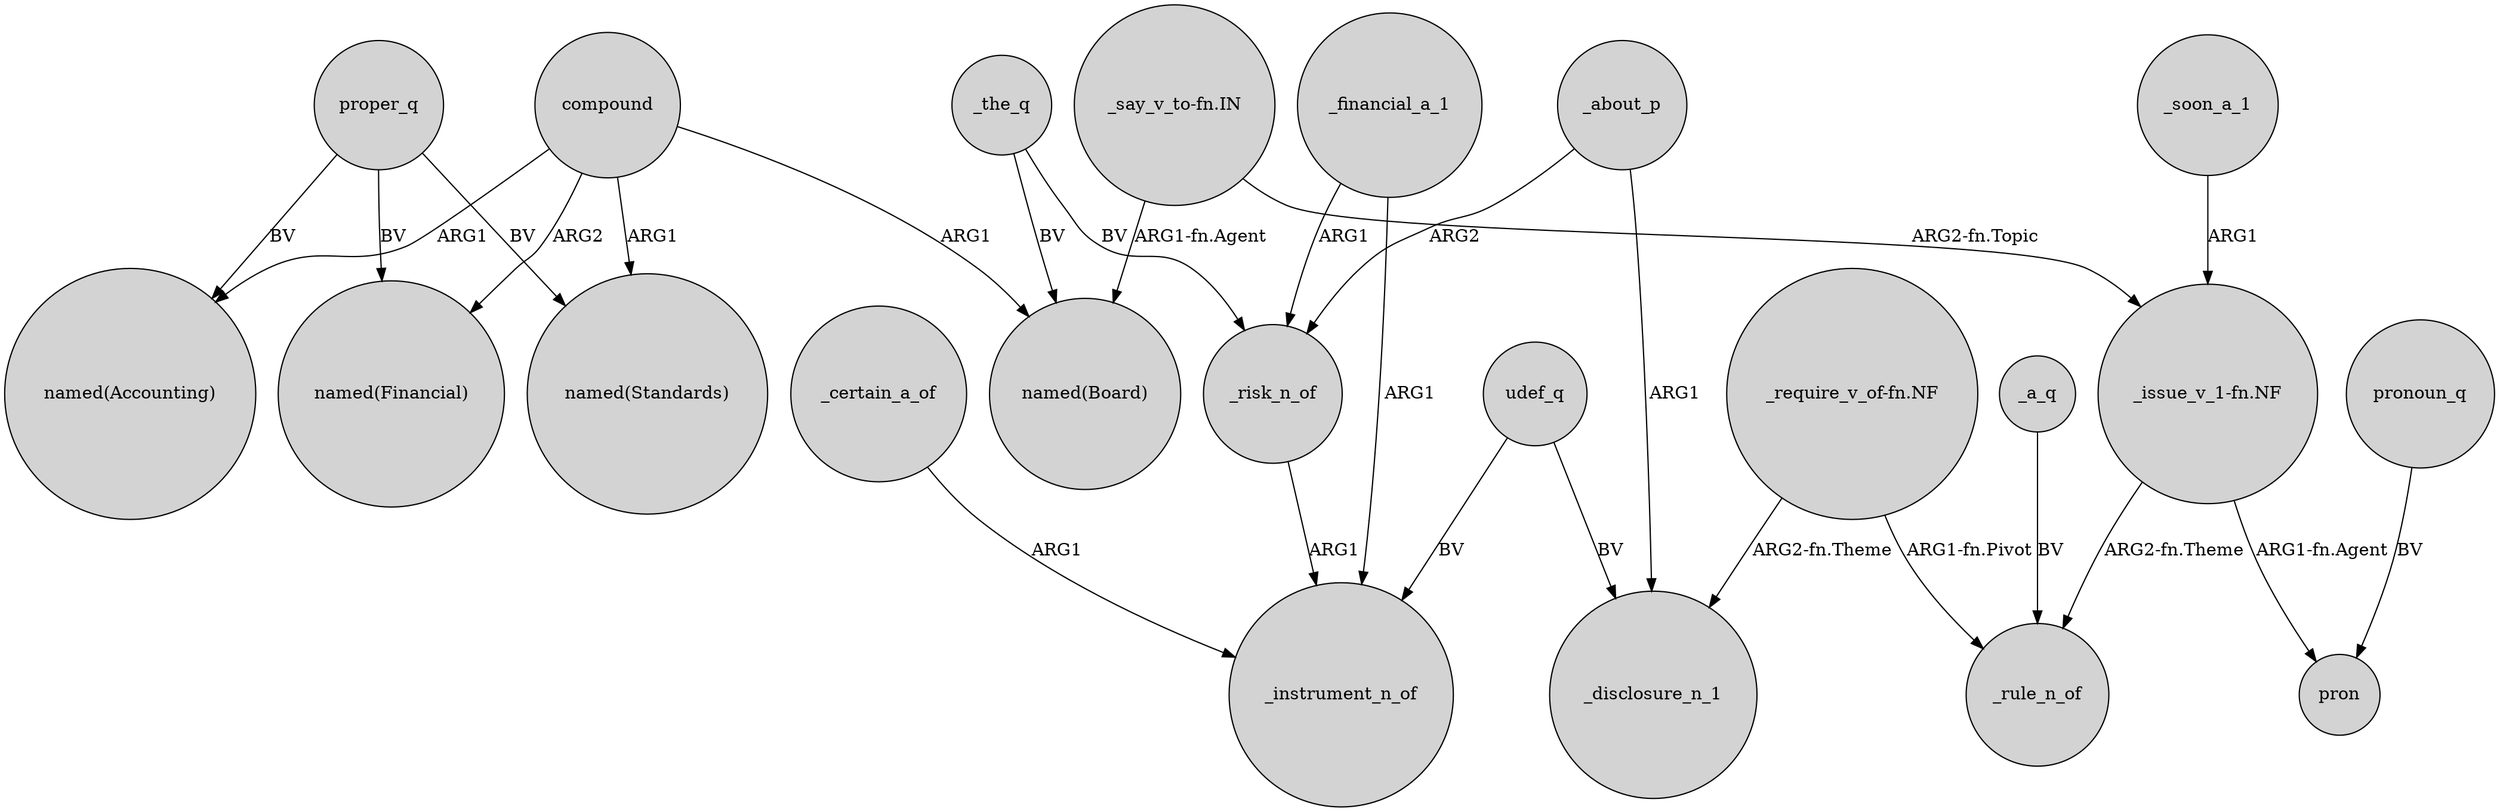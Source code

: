 digraph {
	node [shape=circle style=filled]
	proper_q -> "named(Accounting)" [label=BV]
	_the_q -> "named(Board)" [label=BV]
	_risk_n_of -> _instrument_n_of [label=ARG1]
	compound -> "named(Financial)" [label=ARG2]
	"_say_v_to-fn.IN" -> "_issue_v_1-fn.NF" [label="ARG2-fn.Topic"]
	_soon_a_1 -> "_issue_v_1-fn.NF" [label=ARG1]
	udef_q -> _disclosure_n_1 [label=BV]
	"_issue_v_1-fn.NF" -> _rule_n_of [label="ARG2-fn.Theme"]
	udef_q -> _instrument_n_of [label=BV]
	_about_p -> _risk_n_of [label=ARG2]
	proper_q -> "named(Standards)" [label=BV]
	_a_q -> _rule_n_of [label=BV]
	"_issue_v_1-fn.NF" -> pron [label="ARG1-fn.Agent"]
	pronoun_q -> pron [label=BV]
	proper_q -> "named(Financial)" [label=BV]
	compound -> "named(Board)" [label=ARG1]
	"_say_v_to-fn.IN" -> "named(Board)" [label="ARG1-fn.Agent"]
	"_require_v_of-fn.NF" -> _disclosure_n_1 [label="ARG2-fn.Theme"]
	"_require_v_of-fn.NF" -> _rule_n_of [label="ARG1-fn.Pivot"]
	compound -> "named(Accounting)" [label=ARG1]
	_financial_a_1 -> _instrument_n_of [label=ARG1]
	_certain_a_of -> _instrument_n_of [label=ARG1]
	compound -> "named(Standards)" [label=ARG1]
	_about_p -> _disclosure_n_1 [label=ARG1]
	_financial_a_1 -> _risk_n_of [label=ARG1]
	_the_q -> _risk_n_of [label=BV]
}
